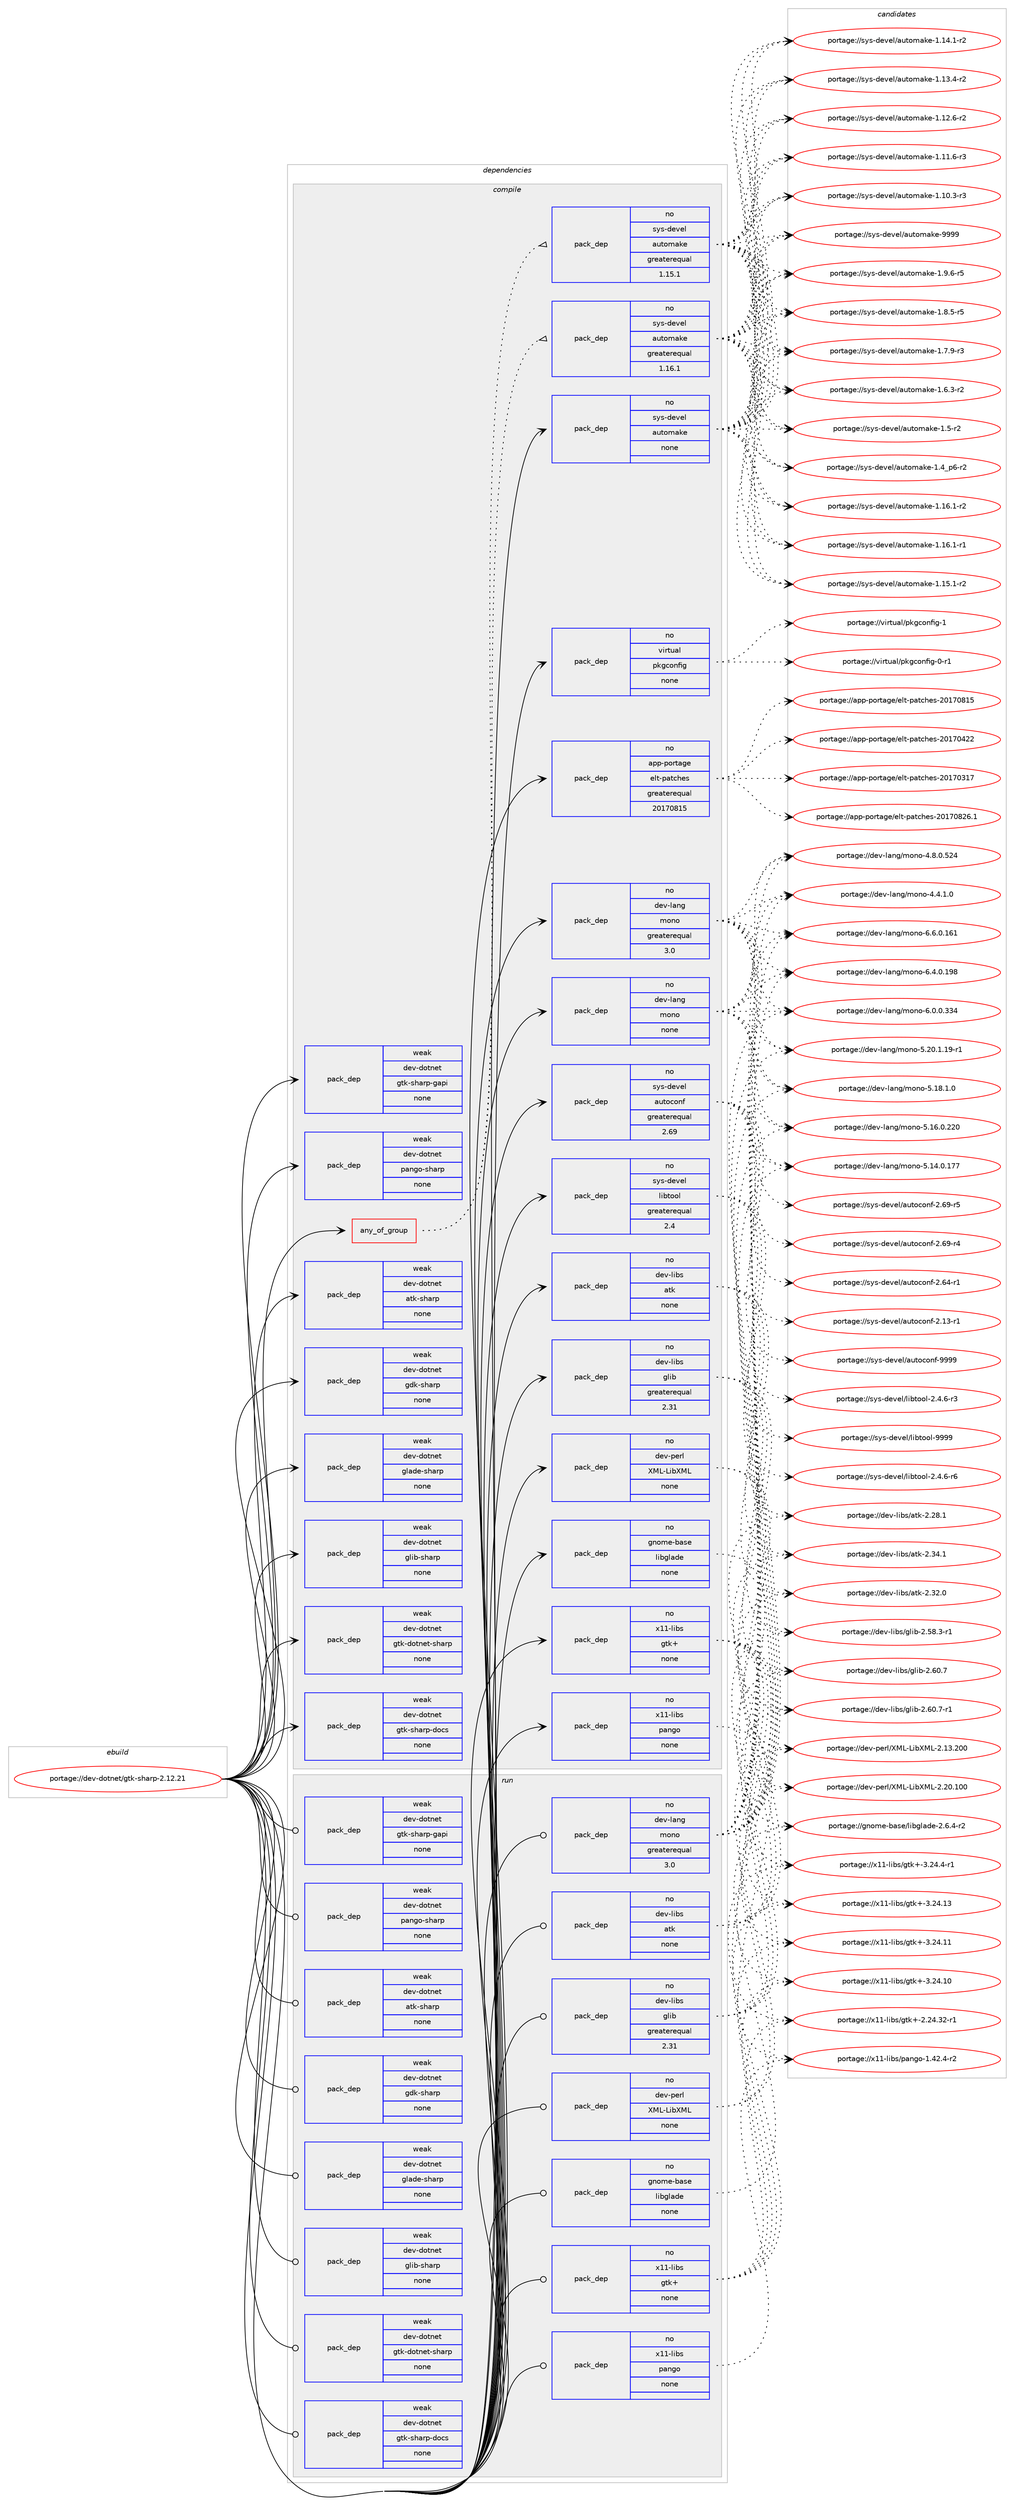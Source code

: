 digraph prolog {

# *************
# Graph options
# *************

newrank=true;
concentrate=true;
compound=true;
graph [rankdir=LR,fontname=Helvetica,fontsize=10,ranksep=1.5];#, ranksep=2.5, nodesep=0.2];
edge  [arrowhead=vee];
node  [fontname=Helvetica,fontsize=10];

# **********
# The ebuild
# **********

subgraph cluster_leftcol {
color=gray;
label=<<i>ebuild</i>>;
id [label="portage://dev-dotnet/gtk-sharp-2.12.21", color=red, width=4, href="../dev-dotnet/gtk-sharp-2.12.21.svg"];
}

# ****************
# The dependencies
# ****************

subgraph cluster_midcol {
color=gray;
label=<<i>dependencies</i>>;
subgraph cluster_compile {
fillcolor="#eeeeee";
style=filled;
label=<<i>compile</i>>;
subgraph any6920 {
dependency576281 [label=<<TABLE BORDER="0" CELLBORDER="1" CELLSPACING="0" CELLPADDING="4"><TR><TD CELLPADDING="10">any_of_group</TD></TR></TABLE>>, shape=none, color=red];subgraph pack433337 {
dependency576282 [label=<<TABLE BORDER="0" CELLBORDER="1" CELLSPACING="0" CELLPADDING="4" WIDTH="220"><TR><TD ROWSPAN="6" CELLPADDING="30">pack_dep</TD></TR><TR><TD WIDTH="110">no</TD></TR><TR><TD>sys-devel</TD></TR><TR><TD>automake</TD></TR><TR><TD>greaterequal</TD></TR><TR><TD>1.16.1</TD></TR></TABLE>>, shape=none, color=blue];
}
dependency576281:e -> dependency576282:w [weight=20,style="dotted",arrowhead="oinv"];
subgraph pack433338 {
dependency576283 [label=<<TABLE BORDER="0" CELLBORDER="1" CELLSPACING="0" CELLPADDING="4" WIDTH="220"><TR><TD ROWSPAN="6" CELLPADDING="30">pack_dep</TD></TR><TR><TD WIDTH="110">no</TD></TR><TR><TD>sys-devel</TD></TR><TR><TD>automake</TD></TR><TR><TD>greaterequal</TD></TR><TR><TD>1.15.1</TD></TR></TABLE>>, shape=none, color=blue];
}
dependency576281:e -> dependency576283:w [weight=20,style="dotted",arrowhead="oinv"];
}
id:e -> dependency576281:w [weight=20,style="solid",arrowhead="vee"];
subgraph pack433339 {
dependency576284 [label=<<TABLE BORDER="0" CELLBORDER="1" CELLSPACING="0" CELLPADDING="4" WIDTH="220"><TR><TD ROWSPAN="6" CELLPADDING="30">pack_dep</TD></TR><TR><TD WIDTH="110">no</TD></TR><TR><TD>app-portage</TD></TR><TR><TD>elt-patches</TD></TR><TR><TD>greaterequal</TD></TR><TR><TD>20170815</TD></TR></TABLE>>, shape=none, color=blue];
}
id:e -> dependency576284:w [weight=20,style="solid",arrowhead="vee"];
subgraph pack433340 {
dependency576285 [label=<<TABLE BORDER="0" CELLBORDER="1" CELLSPACING="0" CELLPADDING="4" WIDTH="220"><TR><TD ROWSPAN="6" CELLPADDING="30">pack_dep</TD></TR><TR><TD WIDTH="110">no</TD></TR><TR><TD>dev-lang</TD></TR><TR><TD>mono</TD></TR><TR><TD>greaterequal</TD></TR><TR><TD>3.0</TD></TR></TABLE>>, shape=none, color=blue];
}
id:e -> dependency576285:w [weight=20,style="solid",arrowhead="vee"];
subgraph pack433341 {
dependency576286 [label=<<TABLE BORDER="0" CELLBORDER="1" CELLSPACING="0" CELLPADDING="4" WIDTH="220"><TR><TD ROWSPAN="6" CELLPADDING="30">pack_dep</TD></TR><TR><TD WIDTH="110">no</TD></TR><TR><TD>dev-lang</TD></TR><TR><TD>mono</TD></TR><TR><TD>none</TD></TR><TR><TD></TD></TR></TABLE>>, shape=none, color=blue];
}
id:e -> dependency576286:w [weight=20,style="solid",arrowhead="vee"];
subgraph pack433342 {
dependency576287 [label=<<TABLE BORDER="0" CELLBORDER="1" CELLSPACING="0" CELLPADDING="4" WIDTH="220"><TR><TD ROWSPAN="6" CELLPADDING="30">pack_dep</TD></TR><TR><TD WIDTH="110">no</TD></TR><TR><TD>dev-libs</TD></TR><TR><TD>atk</TD></TR><TR><TD>none</TD></TR><TR><TD></TD></TR></TABLE>>, shape=none, color=blue];
}
id:e -> dependency576287:w [weight=20,style="solid",arrowhead="vee"];
subgraph pack433343 {
dependency576288 [label=<<TABLE BORDER="0" CELLBORDER="1" CELLSPACING="0" CELLPADDING="4" WIDTH="220"><TR><TD ROWSPAN="6" CELLPADDING="30">pack_dep</TD></TR><TR><TD WIDTH="110">no</TD></TR><TR><TD>dev-libs</TD></TR><TR><TD>glib</TD></TR><TR><TD>greaterequal</TD></TR><TR><TD>2.31</TD></TR></TABLE>>, shape=none, color=blue];
}
id:e -> dependency576288:w [weight=20,style="solid",arrowhead="vee"];
subgraph pack433344 {
dependency576289 [label=<<TABLE BORDER="0" CELLBORDER="1" CELLSPACING="0" CELLPADDING="4" WIDTH="220"><TR><TD ROWSPAN="6" CELLPADDING="30">pack_dep</TD></TR><TR><TD WIDTH="110">no</TD></TR><TR><TD>dev-perl</TD></TR><TR><TD>XML-LibXML</TD></TR><TR><TD>none</TD></TR><TR><TD></TD></TR></TABLE>>, shape=none, color=blue];
}
id:e -> dependency576289:w [weight=20,style="solid",arrowhead="vee"];
subgraph pack433345 {
dependency576290 [label=<<TABLE BORDER="0" CELLBORDER="1" CELLSPACING="0" CELLPADDING="4" WIDTH="220"><TR><TD ROWSPAN="6" CELLPADDING="30">pack_dep</TD></TR><TR><TD WIDTH="110">no</TD></TR><TR><TD>gnome-base</TD></TR><TR><TD>libglade</TD></TR><TR><TD>none</TD></TR><TR><TD></TD></TR></TABLE>>, shape=none, color=blue];
}
id:e -> dependency576290:w [weight=20,style="solid",arrowhead="vee"];
subgraph pack433346 {
dependency576291 [label=<<TABLE BORDER="0" CELLBORDER="1" CELLSPACING="0" CELLPADDING="4" WIDTH="220"><TR><TD ROWSPAN="6" CELLPADDING="30">pack_dep</TD></TR><TR><TD WIDTH="110">no</TD></TR><TR><TD>sys-devel</TD></TR><TR><TD>autoconf</TD></TR><TR><TD>greaterequal</TD></TR><TR><TD>2.69</TD></TR></TABLE>>, shape=none, color=blue];
}
id:e -> dependency576291:w [weight=20,style="solid",arrowhead="vee"];
subgraph pack433347 {
dependency576292 [label=<<TABLE BORDER="0" CELLBORDER="1" CELLSPACING="0" CELLPADDING="4" WIDTH="220"><TR><TD ROWSPAN="6" CELLPADDING="30">pack_dep</TD></TR><TR><TD WIDTH="110">no</TD></TR><TR><TD>sys-devel</TD></TR><TR><TD>automake</TD></TR><TR><TD>none</TD></TR><TR><TD></TD></TR></TABLE>>, shape=none, color=blue];
}
id:e -> dependency576292:w [weight=20,style="solid",arrowhead="vee"];
subgraph pack433348 {
dependency576293 [label=<<TABLE BORDER="0" CELLBORDER="1" CELLSPACING="0" CELLPADDING="4" WIDTH="220"><TR><TD ROWSPAN="6" CELLPADDING="30">pack_dep</TD></TR><TR><TD WIDTH="110">no</TD></TR><TR><TD>sys-devel</TD></TR><TR><TD>libtool</TD></TR><TR><TD>greaterequal</TD></TR><TR><TD>2.4</TD></TR></TABLE>>, shape=none, color=blue];
}
id:e -> dependency576293:w [weight=20,style="solid",arrowhead="vee"];
subgraph pack433349 {
dependency576294 [label=<<TABLE BORDER="0" CELLBORDER="1" CELLSPACING="0" CELLPADDING="4" WIDTH="220"><TR><TD ROWSPAN="6" CELLPADDING="30">pack_dep</TD></TR><TR><TD WIDTH="110">no</TD></TR><TR><TD>virtual</TD></TR><TR><TD>pkgconfig</TD></TR><TR><TD>none</TD></TR><TR><TD></TD></TR></TABLE>>, shape=none, color=blue];
}
id:e -> dependency576294:w [weight=20,style="solid",arrowhead="vee"];
subgraph pack433350 {
dependency576295 [label=<<TABLE BORDER="0" CELLBORDER="1" CELLSPACING="0" CELLPADDING="4" WIDTH="220"><TR><TD ROWSPAN="6" CELLPADDING="30">pack_dep</TD></TR><TR><TD WIDTH="110">no</TD></TR><TR><TD>x11-libs</TD></TR><TR><TD>gtk+</TD></TR><TR><TD>none</TD></TR><TR><TD></TD></TR></TABLE>>, shape=none, color=blue];
}
id:e -> dependency576295:w [weight=20,style="solid",arrowhead="vee"];
subgraph pack433351 {
dependency576296 [label=<<TABLE BORDER="0" CELLBORDER="1" CELLSPACING="0" CELLPADDING="4" WIDTH="220"><TR><TD ROWSPAN="6" CELLPADDING="30">pack_dep</TD></TR><TR><TD WIDTH="110">no</TD></TR><TR><TD>x11-libs</TD></TR><TR><TD>pango</TD></TR><TR><TD>none</TD></TR><TR><TD></TD></TR></TABLE>>, shape=none, color=blue];
}
id:e -> dependency576296:w [weight=20,style="solid",arrowhead="vee"];
subgraph pack433352 {
dependency576297 [label=<<TABLE BORDER="0" CELLBORDER="1" CELLSPACING="0" CELLPADDING="4" WIDTH="220"><TR><TD ROWSPAN="6" CELLPADDING="30">pack_dep</TD></TR><TR><TD WIDTH="110">weak</TD></TR><TR><TD>dev-dotnet</TD></TR><TR><TD>atk-sharp</TD></TR><TR><TD>none</TD></TR><TR><TD></TD></TR></TABLE>>, shape=none, color=blue];
}
id:e -> dependency576297:w [weight=20,style="solid",arrowhead="vee"];
subgraph pack433353 {
dependency576298 [label=<<TABLE BORDER="0" CELLBORDER="1" CELLSPACING="0" CELLPADDING="4" WIDTH="220"><TR><TD ROWSPAN="6" CELLPADDING="30">pack_dep</TD></TR><TR><TD WIDTH="110">weak</TD></TR><TR><TD>dev-dotnet</TD></TR><TR><TD>gdk-sharp</TD></TR><TR><TD>none</TD></TR><TR><TD></TD></TR></TABLE>>, shape=none, color=blue];
}
id:e -> dependency576298:w [weight=20,style="solid",arrowhead="vee"];
subgraph pack433354 {
dependency576299 [label=<<TABLE BORDER="0" CELLBORDER="1" CELLSPACING="0" CELLPADDING="4" WIDTH="220"><TR><TD ROWSPAN="6" CELLPADDING="30">pack_dep</TD></TR><TR><TD WIDTH="110">weak</TD></TR><TR><TD>dev-dotnet</TD></TR><TR><TD>glade-sharp</TD></TR><TR><TD>none</TD></TR><TR><TD></TD></TR></TABLE>>, shape=none, color=blue];
}
id:e -> dependency576299:w [weight=20,style="solid",arrowhead="vee"];
subgraph pack433355 {
dependency576300 [label=<<TABLE BORDER="0" CELLBORDER="1" CELLSPACING="0" CELLPADDING="4" WIDTH="220"><TR><TD ROWSPAN="6" CELLPADDING="30">pack_dep</TD></TR><TR><TD WIDTH="110">weak</TD></TR><TR><TD>dev-dotnet</TD></TR><TR><TD>glib-sharp</TD></TR><TR><TD>none</TD></TR><TR><TD></TD></TR></TABLE>>, shape=none, color=blue];
}
id:e -> dependency576300:w [weight=20,style="solid",arrowhead="vee"];
subgraph pack433356 {
dependency576301 [label=<<TABLE BORDER="0" CELLBORDER="1" CELLSPACING="0" CELLPADDING="4" WIDTH="220"><TR><TD ROWSPAN="6" CELLPADDING="30">pack_dep</TD></TR><TR><TD WIDTH="110">weak</TD></TR><TR><TD>dev-dotnet</TD></TR><TR><TD>gtk-dotnet-sharp</TD></TR><TR><TD>none</TD></TR><TR><TD></TD></TR></TABLE>>, shape=none, color=blue];
}
id:e -> dependency576301:w [weight=20,style="solid",arrowhead="vee"];
subgraph pack433357 {
dependency576302 [label=<<TABLE BORDER="0" CELLBORDER="1" CELLSPACING="0" CELLPADDING="4" WIDTH="220"><TR><TD ROWSPAN="6" CELLPADDING="30">pack_dep</TD></TR><TR><TD WIDTH="110">weak</TD></TR><TR><TD>dev-dotnet</TD></TR><TR><TD>gtk-sharp-docs</TD></TR><TR><TD>none</TD></TR><TR><TD></TD></TR></TABLE>>, shape=none, color=blue];
}
id:e -> dependency576302:w [weight=20,style="solid",arrowhead="vee"];
subgraph pack433358 {
dependency576303 [label=<<TABLE BORDER="0" CELLBORDER="1" CELLSPACING="0" CELLPADDING="4" WIDTH="220"><TR><TD ROWSPAN="6" CELLPADDING="30">pack_dep</TD></TR><TR><TD WIDTH="110">weak</TD></TR><TR><TD>dev-dotnet</TD></TR><TR><TD>gtk-sharp-gapi</TD></TR><TR><TD>none</TD></TR><TR><TD></TD></TR></TABLE>>, shape=none, color=blue];
}
id:e -> dependency576303:w [weight=20,style="solid",arrowhead="vee"];
subgraph pack433359 {
dependency576304 [label=<<TABLE BORDER="0" CELLBORDER="1" CELLSPACING="0" CELLPADDING="4" WIDTH="220"><TR><TD ROWSPAN="6" CELLPADDING="30">pack_dep</TD></TR><TR><TD WIDTH="110">weak</TD></TR><TR><TD>dev-dotnet</TD></TR><TR><TD>pango-sharp</TD></TR><TR><TD>none</TD></TR><TR><TD></TD></TR></TABLE>>, shape=none, color=blue];
}
id:e -> dependency576304:w [weight=20,style="solid",arrowhead="vee"];
}
subgraph cluster_compileandrun {
fillcolor="#eeeeee";
style=filled;
label=<<i>compile and run</i>>;
}
subgraph cluster_run {
fillcolor="#eeeeee";
style=filled;
label=<<i>run</i>>;
subgraph pack433360 {
dependency576305 [label=<<TABLE BORDER="0" CELLBORDER="1" CELLSPACING="0" CELLPADDING="4" WIDTH="220"><TR><TD ROWSPAN="6" CELLPADDING="30">pack_dep</TD></TR><TR><TD WIDTH="110">no</TD></TR><TR><TD>dev-lang</TD></TR><TR><TD>mono</TD></TR><TR><TD>greaterequal</TD></TR><TR><TD>3.0</TD></TR></TABLE>>, shape=none, color=blue];
}
id:e -> dependency576305:w [weight=20,style="solid",arrowhead="odot"];
subgraph pack433361 {
dependency576306 [label=<<TABLE BORDER="0" CELLBORDER="1" CELLSPACING="0" CELLPADDING="4" WIDTH="220"><TR><TD ROWSPAN="6" CELLPADDING="30">pack_dep</TD></TR><TR><TD WIDTH="110">no</TD></TR><TR><TD>dev-libs</TD></TR><TR><TD>atk</TD></TR><TR><TD>none</TD></TR><TR><TD></TD></TR></TABLE>>, shape=none, color=blue];
}
id:e -> dependency576306:w [weight=20,style="solid",arrowhead="odot"];
subgraph pack433362 {
dependency576307 [label=<<TABLE BORDER="0" CELLBORDER="1" CELLSPACING="0" CELLPADDING="4" WIDTH="220"><TR><TD ROWSPAN="6" CELLPADDING="30">pack_dep</TD></TR><TR><TD WIDTH="110">no</TD></TR><TR><TD>dev-libs</TD></TR><TR><TD>glib</TD></TR><TR><TD>greaterequal</TD></TR><TR><TD>2.31</TD></TR></TABLE>>, shape=none, color=blue];
}
id:e -> dependency576307:w [weight=20,style="solid",arrowhead="odot"];
subgraph pack433363 {
dependency576308 [label=<<TABLE BORDER="0" CELLBORDER="1" CELLSPACING="0" CELLPADDING="4" WIDTH="220"><TR><TD ROWSPAN="6" CELLPADDING="30">pack_dep</TD></TR><TR><TD WIDTH="110">no</TD></TR><TR><TD>dev-perl</TD></TR><TR><TD>XML-LibXML</TD></TR><TR><TD>none</TD></TR><TR><TD></TD></TR></TABLE>>, shape=none, color=blue];
}
id:e -> dependency576308:w [weight=20,style="solid",arrowhead="odot"];
subgraph pack433364 {
dependency576309 [label=<<TABLE BORDER="0" CELLBORDER="1" CELLSPACING="0" CELLPADDING="4" WIDTH="220"><TR><TD ROWSPAN="6" CELLPADDING="30">pack_dep</TD></TR><TR><TD WIDTH="110">no</TD></TR><TR><TD>gnome-base</TD></TR><TR><TD>libglade</TD></TR><TR><TD>none</TD></TR><TR><TD></TD></TR></TABLE>>, shape=none, color=blue];
}
id:e -> dependency576309:w [weight=20,style="solid",arrowhead="odot"];
subgraph pack433365 {
dependency576310 [label=<<TABLE BORDER="0" CELLBORDER="1" CELLSPACING="0" CELLPADDING="4" WIDTH="220"><TR><TD ROWSPAN="6" CELLPADDING="30">pack_dep</TD></TR><TR><TD WIDTH="110">no</TD></TR><TR><TD>x11-libs</TD></TR><TR><TD>gtk+</TD></TR><TR><TD>none</TD></TR><TR><TD></TD></TR></TABLE>>, shape=none, color=blue];
}
id:e -> dependency576310:w [weight=20,style="solid",arrowhead="odot"];
subgraph pack433366 {
dependency576311 [label=<<TABLE BORDER="0" CELLBORDER="1" CELLSPACING="0" CELLPADDING="4" WIDTH="220"><TR><TD ROWSPAN="6" CELLPADDING="30">pack_dep</TD></TR><TR><TD WIDTH="110">no</TD></TR><TR><TD>x11-libs</TD></TR><TR><TD>pango</TD></TR><TR><TD>none</TD></TR><TR><TD></TD></TR></TABLE>>, shape=none, color=blue];
}
id:e -> dependency576311:w [weight=20,style="solid",arrowhead="odot"];
subgraph pack433367 {
dependency576312 [label=<<TABLE BORDER="0" CELLBORDER="1" CELLSPACING="0" CELLPADDING="4" WIDTH="220"><TR><TD ROWSPAN="6" CELLPADDING="30">pack_dep</TD></TR><TR><TD WIDTH="110">weak</TD></TR><TR><TD>dev-dotnet</TD></TR><TR><TD>atk-sharp</TD></TR><TR><TD>none</TD></TR><TR><TD></TD></TR></TABLE>>, shape=none, color=blue];
}
id:e -> dependency576312:w [weight=20,style="solid",arrowhead="odot"];
subgraph pack433368 {
dependency576313 [label=<<TABLE BORDER="0" CELLBORDER="1" CELLSPACING="0" CELLPADDING="4" WIDTH="220"><TR><TD ROWSPAN="6" CELLPADDING="30">pack_dep</TD></TR><TR><TD WIDTH="110">weak</TD></TR><TR><TD>dev-dotnet</TD></TR><TR><TD>gdk-sharp</TD></TR><TR><TD>none</TD></TR><TR><TD></TD></TR></TABLE>>, shape=none, color=blue];
}
id:e -> dependency576313:w [weight=20,style="solid",arrowhead="odot"];
subgraph pack433369 {
dependency576314 [label=<<TABLE BORDER="0" CELLBORDER="1" CELLSPACING="0" CELLPADDING="4" WIDTH="220"><TR><TD ROWSPAN="6" CELLPADDING="30">pack_dep</TD></TR><TR><TD WIDTH="110">weak</TD></TR><TR><TD>dev-dotnet</TD></TR><TR><TD>glade-sharp</TD></TR><TR><TD>none</TD></TR><TR><TD></TD></TR></TABLE>>, shape=none, color=blue];
}
id:e -> dependency576314:w [weight=20,style="solid",arrowhead="odot"];
subgraph pack433370 {
dependency576315 [label=<<TABLE BORDER="0" CELLBORDER="1" CELLSPACING="0" CELLPADDING="4" WIDTH="220"><TR><TD ROWSPAN="6" CELLPADDING="30">pack_dep</TD></TR><TR><TD WIDTH="110">weak</TD></TR><TR><TD>dev-dotnet</TD></TR><TR><TD>glib-sharp</TD></TR><TR><TD>none</TD></TR><TR><TD></TD></TR></TABLE>>, shape=none, color=blue];
}
id:e -> dependency576315:w [weight=20,style="solid",arrowhead="odot"];
subgraph pack433371 {
dependency576316 [label=<<TABLE BORDER="0" CELLBORDER="1" CELLSPACING="0" CELLPADDING="4" WIDTH="220"><TR><TD ROWSPAN="6" CELLPADDING="30">pack_dep</TD></TR><TR><TD WIDTH="110">weak</TD></TR><TR><TD>dev-dotnet</TD></TR><TR><TD>gtk-dotnet-sharp</TD></TR><TR><TD>none</TD></TR><TR><TD></TD></TR></TABLE>>, shape=none, color=blue];
}
id:e -> dependency576316:w [weight=20,style="solid",arrowhead="odot"];
subgraph pack433372 {
dependency576317 [label=<<TABLE BORDER="0" CELLBORDER="1" CELLSPACING="0" CELLPADDING="4" WIDTH="220"><TR><TD ROWSPAN="6" CELLPADDING="30">pack_dep</TD></TR><TR><TD WIDTH="110">weak</TD></TR><TR><TD>dev-dotnet</TD></TR><TR><TD>gtk-sharp-docs</TD></TR><TR><TD>none</TD></TR><TR><TD></TD></TR></TABLE>>, shape=none, color=blue];
}
id:e -> dependency576317:w [weight=20,style="solid",arrowhead="odot"];
subgraph pack433373 {
dependency576318 [label=<<TABLE BORDER="0" CELLBORDER="1" CELLSPACING="0" CELLPADDING="4" WIDTH="220"><TR><TD ROWSPAN="6" CELLPADDING="30">pack_dep</TD></TR><TR><TD WIDTH="110">weak</TD></TR><TR><TD>dev-dotnet</TD></TR><TR><TD>gtk-sharp-gapi</TD></TR><TR><TD>none</TD></TR><TR><TD></TD></TR></TABLE>>, shape=none, color=blue];
}
id:e -> dependency576318:w [weight=20,style="solid",arrowhead="odot"];
subgraph pack433374 {
dependency576319 [label=<<TABLE BORDER="0" CELLBORDER="1" CELLSPACING="0" CELLPADDING="4" WIDTH="220"><TR><TD ROWSPAN="6" CELLPADDING="30">pack_dep</TD></TR><TR><TD WIDTH="110">weak</TD></TR><TR><TD>dev-dotnet</TD></TR><TR><TD>pango-sharp</TD></TR><TR><TD>none</TD></TR><TR><TD></TD></TR></TABLE>>, shape=none, color=blue];
}
id:e -> dependency576319:w [weight=20,style="solid",arrowhead="odot"];
}
}

# **************
# The candidates
# **************

subgraph cluster_choices {
rank=same;
color=gray;
label=<<i>candidates</i>>;

subgraph choice433337 {
color=black;
nodesep=1;
choice115121115451001011181011084797117116111109971071014557575757 [label="portage://sys-devel/automake-9999", color=red, width=4,href="../sys-devel/automake-9999.svg"];
choice115121115451001011181011084797117116111109971071014549465746544511453 [label="portage://sys-devel/automake-1.9.6-r5", color=red, width=4,href="../sys-devel/automake-1.9.6-r5.svg"];
choice115121115451001011181011084797117116111109971071014549465646534511453 [label="portage://sys-devel/automake-1.8.5-r5", color=red, width=4,href="../sys-devel/automake-1.8.5-r5.svg"];
choice115121115451001011181011084797117116111109971071014549465546574511451 [label="portage://sys-devel/automake-1.7.9-r3", color=red, width=4,href="../sys-devel/automake-1.7.9-r3.svg"];
choice115121115451001011181011084797117116111109971071014549465446514511450 [label="portage://sys-devel/automake-1.6.3-r2", color=red, width=4,href="../sys-devel/automake-1.6.3-r2.svg"];
choice11512111545100101118101108479711711611110997107101454946534511450 [label="portage://sys-devel/automake-1.5-r2", color=red, width=4,href="../sys-devel/automake-1.5-r2.svg"];
choice115121115451001011181011084797117116111109971071014549465295112544511450 [label="portage://sys-devel/automake-1.4_p6-r2", color=red, width=4,href="../sys-devel/automake-1.4_p6-r2.svg"];
choice11512111545100101118101108479711711611110997107101454946495446494511450 [label="portage://sys-devel/automake-1.16.1-r2", color=red, width=4,href="../sys-devel/automake-1.16.1-r2.svg"];
choice11512111545100101118101108479711711611110997107101454946495446494511449 [label="portage://sys-devel/automake-1.16.1-r1", color=red, width=4,href="../sys-devel/automake-1.16.1-r1.svg"];
choice11512111545100101118101108479711711611110997107101454946495346494511450 [label="portage://sys-devel/automake-1.15.1-r2", color=red, width=4,href="../sys-devel/automake-1.15.1-r2.svg"];
choice11512111545100101118101108479711711611110997107101454946495246494511450 [label="portage://sys-devel/automake-1.14.1-r2", color=red, width=4,href="../sys-devel/automake-1.14.1-r2.svg"];
choice11512111545100101118101108479711711611110997107101454946495146524511450 [label="portage://sys-devel/automake-1.13.4-r2", color=red, width=4,href="../sys-devel/automake-1.13.4-r2.svg"];
choice11512111545100101118101108479711711611110997107101454946495046544511450 [label="portage://sys-devel/automake-1.12.6-r2", color=red, width=4,href="../sys-devel/automake-1.12.6-r2.svg"];
choice11512111545100101118101108479711711611110997107101454946494946544511451 [label="portage://sys-devel/automake-1.11.6-r3", color=red, width=4,href="../sys-devel/automake-1.11.6-r3.svg"];
choice11512111545100101118101108479711711611110997107101454946494846514511451 [label="portage://sys-devel/automake-1.10.3-r3", color=red, width=4,href="../sys-devel/automake-1.10.3-r3.svg"];
dependency576282:e -> choice115121115451001011181011084797117116111109971071014557575757:w [style=dotted,weight="100"];
dependency576282:e -> choice115121115451001011181011084797117116111109971071014549465746544511453:w [style=dotted,weight="100"];
dependency576282:e -> choice115121115451001011181011084797117116111109971071014549465646534511453:w [style=dotted,weight="100"];
dependency576282:e -> choice115121115451001011181011084797117116111109971071014549465546574511451:w [style=dotted,weight="100"];
dependency576282:e -> choice115121115451001011181011084797117116111109971071014549465446514511450:w [style=dotted,weight="100"];
dependency576282:e -> choice11512111545100101118101108479711711611110997107101454946534511450:w [style=dotted,weight="100"];
dependency576282:e -> choice115121115451001011181011084797117116111109971071014549465295112544511450:w [style=dotted,weight="100"];
dependency576282:e -> choice11512111545100101118101108479711711611110997107101454946495446494511450:w [style=dotted,weight="100"];
dependency576282:e -> choice11512111545100101118101108479711711611110997107101454946495446494511449:w [style=dotted,weight="100"];
dependency576282:e -> choice11512111545100101118101108479711711611110997107101454946495346494511450:w [style=dotted,weight="100"];
dependency576282:e -> choice11512111545100101118101108479711711611110997107101454946495246494511450:w [style=dotted,weight="100"];
dependency576282:e -> choice11512111545100101118101108479711711611110997107101454946495146524511450:w [style=dotted,weight="100"];
dependency576282:e -> choice11512111545100101118101108479711711611110997107101454946495046544511450:w [style=dotted,weight="100"];
dependency576282:e -> choice11512111545100101118101108479711711611110997107101454946494946544511451:w [style=dotted,weight="100"];
dependency576282:e -> choice11512111545100101118101108479711711611110997107101454946494846514511451:w [style=dotted,weight="100"];
}
subgraph choice433338 {
color=black;
nodesep=1;
choice115121115451001011181011084797117116111109971071014557575757 [label="portage://sys-devel/automake-9999", color=red, width=4,href="../sys-devel/automake-9999.svg"];
choice115121115451001011181011084797117116111109971071014549465746544511453 [label="portage://sys-devel/automake-1.9.6-r5", color=red, width=4,href="../sys-devel/automake-1.9.6-r5.svg"];
choice115121115451001011181011084797117116111109971071014549465646534511453 [label="portage://sys-devel/automake-1.8.5-r5", color=red, width=4,href="../sys-devel/automake-1.8.5-r5.svg"];
choice115121115451001011181011084797117116111109971071014549465546574511451 [label="portage://sys-devel/automake-1.7.9-r3", color=red, width=4,href="../sys-devel/automake-1.7.9-r3.svg"];
choice115121115451001011181011084797117116111109971071014549465446514511450 [label="portage://sys-devel/automake-1.6.3-r2", color=red, width=4,href="../sys-devel/automake-1.6.3-r2.svg"];
choice11512111545100101118101108479711711611110997107101454946534511450 [label="portage://sys-devel/automake-1.5-r2", color=red, width=4,href="../sys-devel/automake-1.5-r2.svg"];
choice115121115451001011181011084797117116111109971071014549465295112544511450 [label="portage://sys-devel/automake-1.4_p6-r2", color=red, width=4,href="../sys-devel/automake-1.4_p6-r2.svg"];
choice11512111545100101118101108479711711611110997107101454946495446494511450 [label="portage://sys-devel/automake-1.16.1-r2", color=red, width=4,href="../sys-devel/automake-1.16.1-r2.svg"];
choice11512111545100101118101108479711711611110997107101454946495446494511449 [label="portage://sys-devel/automake-1.16.1-r1", color=red, width=4,href="../sys-devel/automake-1.16.1-r1.svg"];
choice11512111545100101118101108479711711611110997107101454946495346494511450 [label="portage://sys-devel/automake-1.15.1-r2", color=red, width=4,href="../sys-devel/automake-1.15.1-r2.svg"];
choice11512111545100101118101108479711711611110997107101454946495246494511450 [label="portage://sys-devel/automake-1.14.1-r2", color=red, width=4,href="../sys-devel/automake-1.14.1-r2.svg"];
choice11512111545100101118101108479711711611110997107101454946495146524511450 [label="portage://sys-devel/automake-1.13.4-r2", color=red, width=4,href="../sys-devel/automake-1.13.4-r2.svg"];
choice11512111545100101118101108479711711611110997107101454946495046544511450 [label="portage://sys-devel/automake-1.12.6-r2", color=red, width=4,href="../sys-devel/automake-1.12.6-r2.svg"];
choice11512111545100101118101108479711711611110997107101454946494946544511451 [label="portage://sys-devel/automake-1.11.6-r3", color=red, width=4,href="../sys-devel/automake-1.11.6-r3.svg"];
choice11512111545100101118101108479711711611110997107101454946494846514511451 [label="portage://sys-devel/automake-1.10.3-r3", color=red, width=4,href="../sys-devel/automake-1.10.3-r3.svg"];
dependency576283:e -> choice115121115451001011181011084797117116111109971071014557575757:w [style=dotted,weight="100"];
dependency576283:e -> choice115121115451001011181011084797117116111109971071014549465746544511453:w [style=dotted,weight="100"];
dependency576283:e -> choice115121115451001011181011084797117116111109971071014549465646534511453:w [style=dotted,weight="100"];
dependency576283:e -> choice115121115451001011181011084797117116111109971071014549465546574511451:w [style=dotted,weight="100"];
dependency576283:e -> choice115121115451001011181011084797117116111109971071014549465446514511450:w [style=dotted,weight="100"];
dependency576283:e -> choice11512111545100101118101108479711711611110997107101454946534511450:w [style=dotted,weight="100"];
dependency576283:e -> choice115121115451001011181011084797117116111109971071014549465295112544511450:w [style=dotted,weight="100"];
dependency576283:e -> choice11512111545100101118101108479711711611110997107101454946495446494511450:w [style=dotted,weight="100"];
dependency576283:e -> choice11512111545100101118101108479711711611110997107101454946495446494511449:w [style=dotted,weight="100"];
dependency576283:e -> choice11512111545100101118101108479711711611110997107101454946495346494511450:w [style=dotted,weight="100"];
dependency576283:e -> choice11512111545100101118101108479711711611110997107101454946495246494511450:w [style=dotted,weight="100"];
dependency576283:e -> choice11512111545100101118101108479711711611110997107101454946495146524511450:w [style=dotted,weight="100"];
dependency576283:e -> choice11512111545100101118101108479711711611110997107101454946495046544511450:w [style=dotted,weight="100"];
dependency576283:e -> choice11512111545100101118101108479711711611110997107101454946494946544511451:w [style=dotted,weight="100"];
dependency576283:e -> choice11512111545100101118101108479711711611110997107101454946494846514511451:w [style=dotted,weight="100"];
}
subgraph choice433339 {
color=black;
nodesep=1;
choice971121124511211111411697103101471011081164511297116991041011154550484955485650544649 [label="portage://app-portage/elt-patches-20170826.1", color=red, width=4,href="../app-portage/elt-patches-20170826.1.svg"];
choice97112112451121111141169710310147101108116451129711699104101115455048495548564953 [label="portage://app-portage/elt-patches-20170815", color=red, width=4,href="../app-portage/elt-patches-20170815.svg"];
choice97112112451121111141169710310147101108116451129711699104101115455048495548525050 [label="portage://app-portage/elt-patches-20170422", color=red, width=4,href="../app-portage/elt-patches-20170422.svg"];
choice97112112451121111141169710310147101108116451129711699104101115455048495548514955 [label="portage://app-portage/elt-patches-20170317", color=red, width=4,href="../app-portage/elt-patches-20170317.svg"];
dependency576284:e -> choice971121124511211111411697103101471011081164511297116991041011154550484955485650544649:w [style=dotted,weight="100"];
dependency576284:e -> choice97112112451121111141169710310147101108116451129711699104101115455048495548564953:w [style=dotted,weight="100"];
dependency576284:e -> choice97112112451121111141169710310147101108116451129711699104101115455048495548525050:w [style=dotted,weight="100"];
dependency576284:e -> choice97112112451121111141169710310147101108116451129711699104101115455048495548514955:w [style=dotted,weight="100"];
}
subgraph choice433340 {
color=black;
nodesep=1;
choice10010111845108971101034710911111011145544654464846495449 [label="portage://dev-lang/mono-6.6.0.161", color=red, width=4,href="../dev-lang/mono-6.6.0.161.svg"];
choice10010111845108971101034710911111011145544652464846495756 [label="portage://dev-lang/mono-6.4.0.198", color=red, width=4,href="../dev-lang/mono-6.4.0.198.svg"];
choice10010111845108971101034710911111011145544648464846515152 [label="portage://dev-lang/mono-6.0.0.334", color=red, width=4,href="../dev-lang/mono-6.0.0.334.svg"];
choice100101118451089711010347109111110111455346504846494649574511449 [label="portage://dev-lang/mono-5.20.1.19-r1", color=red, width=4,href="../dev-lang/mono-5.20.1.19-r1.svg"];
choice100101118451089711010347109111110111455346495646494648 [label="portage://dev-lang/mono-5.18.1.0", color=red, width=4,href="../dev-lang/mono-5.18.1.0.svg"];
choice1001011184510897110103471091111101114553464954464846505048 [label="portage://dev-lang/mono-5.16.0.220", color=red, width=4,href="../dev-lang/mono-5.16.0.220.svg"];
choice1001011184510897110103471091111101114553464952464846495555 [label="portage://dev-lang/mono-5.14.0.177", color=red, width=4,href="../dev-lang/mono-5.14.0.177.svg"];
choice10010111845108971101034710911111011145524656464846535052 [label="portage://dev-lang/mono-4.8.0.524", color=red, width=4,href="../dev-lang/mono-4.8.0.524.svg"];
choice1001011184510897110103471091111101114552465246494648 [label="portage://dev-lang/mono-4.4.1.0", color=red, width=4,href="../dev-lang/mono-4.4.1.0.svg"];
dependency576285:e -> choice10010111845108971101034710911111011145544654464846495449:w [style=dotted,weight="100"];
dependency576285:e -> choice10010111845108971101034710911111011145544652464846495756:w [style=dotted,weight="100"];
dependency576285:e -> choice10010111845108971101034710911111011145544648464846515152:w [style=dotted,weight="100"];
dependency576285:e -> choice100101118451089711010347109111110111455346504846494649574511449:w [style=dotted,weight="100"];
dependency576285:e -> choice100101118451089711010347109111110111455346495646494648:w [style=dotted,weight="100"];
dependency576285:e -> choice1001011184510897110103471091111101114553464954464846505048:w [style=dotted,weight="100"];
dependency576285:e -> choice1001011184510897110103471091111101114553464952464846495555:w [style=dotted,weight="100"];
dependency576285:e -> choice10010111845108971101034710911111011145524656464846535052:w [style=dotted,weight="100"];
dependency576285:e -> choice1001011184510897110103471091111101114552465246494648:w [style=dotted,weight="100"];
}
subgraph choice433341 {
color=black;
nodesep=1;
choice10010111845108971101034710911111011145544654464846495449 [label="portage://dev-lang/mono-6.6.0.161", color=red, width=4,href="../dev-lang/mono-6.6.0.161.svg"];
choice10010111845108971101034710911111011145544652464846495756 [label="portage://dev-lang/mono-6.4.0.198", color=red, width=4,href="../dev-lang/mono-6.4.0.198.svg"];
choice10010111845108971101034710911111011145544648464846515152 [label="portage://dev-lang/mono-6.0.0.334", color=red, width=4,href="../dev-lang/mono-6.0.0.334.svg"];
choice100101118451089711010347109111110111455346504846494649574511449 [label="portage://dev-lang/mono-5.20.1.19-r1", color=red, width=4,href="../dev-lang/mono-5.20.1.19-r1.svg"];
choice100101118451089711010347109111110111455346495646494648 [label="portage://dev-lang/mono-5.18.1.0", color=red, width=4,href="../dev-lang/mono-5.18.1.0.svg"];
choice1001011184510897110103471091111101114553464954464846505048 [label="portage://dev-lang/mono-5.16.0.220", color=red, width=4,href="../dev-lang/mono-5.16.0.220.svg"];
choice1001011184510897110103471091111101114553464952464846495555 [label="portage://dev-lang/mono-5.14.0.177", color=red, width=4,href="../dev-lang/mono-5.14.0.177.svg"];
choice10010111845108971101034710911111011145524656464846535052 [label="portage://dev-lang/mono-4.8.0.524", color=red, width=4,href="../dev-lang/mono-4.8.0.524.svg"];
choice1001011184510897110103471091111101114552465246494648 [label="portage://dev-lang/mono-4.4.1.0", color=red, width=4,href="../dev-lang/mono-4.4.1.0.svg"];
dependency576286:e -> choice10010111845108971101034710911111011145544654464846495449:w [style=dotted,weight="100"];
dependency576286:e -> choice10010111845108971101034710911111011145544652464846495756:w [style=dotted,weight="100"];
dependency576286:e -> choice10010111845108971101034710911111011145544648464846515152:w [style=dotted,weight="100"];
dependency576286:e -> choice100101118451089711010347109111110111455346504846494649574511449:w [style=dotted,weight="100"];
dependency576286:e -> choice100101118451089711010347109111110111455346495646494648:w [style=dotted,weight="100"];
dependency576286:e -> choice1001011184510897110103471091111101114553464954464846505048:w [style=dotted,weight="100"];
dependency576286:e -> choice1001011184510897110103471091111101114553464952464846495555:w [style=dotted,weight="100"];
dependency576286:e -> choice10010111845108971101034710911111011145524656464846535052:w [style=dotted,weight="100"];
dependency576286:e -> choice1001011184510897110103471091111101114552465246494648:w [style=dotted,weight="100"];
}
subgraph choice433342 {
color=black;
nodesep=1;
choice1001011184510810598115479711610745504651524649 [label="portage://dev-libs/atk-2.34.1", color=red, width=4,href="../dev-libs/atk-2.34.1.svg"];
choice1001011184510810598115479711610745504651504648 [label="portage://dev-libs/atk-2.32.0", color=red, width=4,href="../dev-libs/atk-2.32.0.svg"];
choice1001011184510810598115479711610745504650564649 [label="portage://dev-libs/atk-2.28.1", color=red, width=4,href="../dev-libs/atk-2.28.1.svg"];
dependency576287:e -> choice1001011184510810598115479711610745504651524649:w [style=dotted,weight="100"];
dependency576287:e -> choice1001011184510810598115479711610745504651504648:w [style=dotted,weight="100"];
dependency576287:e -> choice1001011184510810598115479711610745504650564649:w [style=dotted,weight="100"];
}
subgraph choice433343 {
color=black;
nodesep=1;
choice10010111845108105981154710310810598455046544846554511449 [label="portage://dev-libs/glib-2.60.7-r1", color=red, width=4,href="../dev-libs/glib-2.60.7-r1.svg"];
choice1001011184510810598115471031081059845504654484655 [label="portage://dev-libs/glib-2.60.7", color=red, width=4,href="../dev-libs/glib-2.60.7.svg"];
choice10010111845108105981154710310810598455046535646514511449 [label="portage://dev-libs/glib-2.58.3-r1", color=red, width=4,href="../dev-libs/glib-2.58.3-r1.svg"];
dependency576288:e -> choice10010111845108105981154710310810598455046544846554511449:w [style=dotted,weight="100"];
dependency576288:e -> choice1001011184510810598115471031081059845504654484655:w [style=dotted,weight="100"];
dependency576288:e -> choice10010111845108105981154710310810598455046535646514511449:w [style=dotted,weight="100"];
}
subgraph choice433344 {
color=black;
nodesep=1;
choice1001011184511210111410847887776457610598887776455046504846494848 [label="portage://dev-perl/XML-LibXML-2.20.100", color=red, width=4,href="../dev-perl/XML-LibXML-2.20.100.svg"];
choice1001011184511210111410847887776457610598887776455046495146504848 [label="portage://dev-perl/XML-LibXML-2.13.200", color=red, width=4,href="../dev-perl/XML-LibXML-2.13.200.svg"];
dependency576289:e -> choice1001011184511210111410847887776457610598887776455046504846494848:w [style=dotted,weight="100"];
dependency576289:e -> choice1001011184511210111410847887776457610598887776455046495146504848:w [style=dotted,weight="100"];
}
subgraph choice433345 {
color=black;
nodesep=1;
choice1031101111091014598971151014710810598103108971001014550465446524511450 [label="portage://gnome-base/libglade-2.6.4-r2", color=red, width=4,href="../gnome-base/libglade-2.6.4-r2.svg"];
dependency576290:e -> choice1031101111091014598971151014710810598103108971001014550465446524511450:w [style=dotted,weight="100"];
}
subgraph choice433346 {
color=black;
nodesep=1;
choice115121115451001011181011084797117116111991111101024557575757 [label="portage://sys-devel/autoconf-9999", color=red, width=4,href="../sys-devel/autoconf-9999.svg"];
choice1151211154510010111810110847971171161119911111010245504654574511453 [label="portage://sys-devel/autoconf-2.69-r5", color=red, width=4,href="../sys-devel/autoconf-2.69-r5.svg"];
choice1151211154510010111810110847971171161119911111010245504654574511452 [label="portage://sys-devel/autoconf-2.69-r4", color=red, width=4,href="../sys-devel/autoconf-2.69-r4.svg"];
choice1151211154510010111810110847971171161119911111010245504654524511449 [label="portage://sys-devel/autoconf-2.64-r1", color=red, width=4,href="../sys-devel/autoconf-2.64-r1.svg"];
choice1151211154510010111810110847971171161119911111010245504649514511449 [label="portage://sys-devel/autoconf-2.13-r1", color=red, width=4,href="../sys-devel/autoconf-2.13-r1.svg"];
dependency576291:e -> choice115121115451001011181011084797117116111991111101024557575757:w [style=dotted,weight="100"];
dependency576291:e -> choice1151211154510010111810110847971171161119911111010245504654574511453:w [style=dotted,weight="100"];
dependency576291:e -> choice1151211154510010111810110847971171161119911111010245504654574511452:w [style=dotted,weight="100"];
dependency576291:e -> choice1151211154510010111810110847971171161119911111010245504654524511449:w [style=dotted,weight="100"];
dependency576291:e -> choice1151211154510010111810110847971171161119911111010245504649514511449:w [style=dotted,weight="100"];
}
subgraph choice433347 {
color=black;
nodesep=1;
choice115121115451001011181011084797117116111109971071014557575757 [label="portage://sys-devel/automake-9999", color=red, width=4,href="../sys-devel/automake-9999.svg"];
choice115121115451001011181011084797117116111109971071014549465746544511453 [label="portage://sys-devel/automake-1.9.6-r5", color=red, width=4,href="../sys-devel/automake-1.9.6-r5.svg"];
choice115121115451001011181011084797117116111109971071014549465646534511453 [label="portage://sys-devel/automake-1.8.5-r5", color=red, width=4,href="../sys-devel/automake-1.8.5-r5.svg"];
choice115121115451001011181011084797117116111109971071014549465546574511451 [label="portage://sys-devel/automake-1.7.9-r3", color=red, width=4,href="../sys-devel/automake-1.7.9-r3.svg"];
choice115121115451001011181011084797117116111109971071014549465446514511450 [label="portage://sys-devel/automake-1.6.3-r2", color=red, width=4,href="../sys-devel/automake-1.6.3-r2.svg"];
choice11512111545100101118101108479711711611110997107101454946534511450 [label="portage://sys-devel/automake-1.5-r2", color=red, width=4,href="../sys-devel/automake-1.5-r2.svg"];
choice115121115451001011181011084797117116111109971071014549465295112544511450 [label="portage://sys-devel/automake-1.4_p6-r2", color=red, width=4,href="../sys-devel/automake-1.4_p6-r2.svg"];
choice11512111545100101118101108479711711611110997107101454946495446494511450 [label="portage://sys-devel/automake-1.16.1-r2", color=red, width=4,href="../sys-devel/automake-1.16.1-r2.svg"];
choice11512111545100101118101108479711711611110997107101454946495446494511449 [label="portage://sys-devel/automake-1.16.1-r1", color=red, width=4,href="../sys-devel/automake-1.16.1-r1.svg"];
choice11512111545100101118101108479711711611110997107101454946495346494511450 [label="portage://sys-devel/automake-1.15.1-r2", color=red, width=4,href="../sys-devel/automake-1.15.1-r2.svg"];
choice11512111545100101118101108479711711611110997107101454946495246494511450 [label="portage://sys-devel/automake-1.14.1-r2", color=red, width=4,href="../sys-devel/automake-1.14.1-r2.svg"];
choice11512111545100101118101108479711711611110997107101454946495146524511450 [label="portage://sys-devel/automake-1.13.4-r2", color=red, width=4,href="../sys-devel/automake-1.13.4-r2.svg"];
choice11512111545100101118101108479711711611110997107101454946495046544511450 [label="portage://sys-devel/automake-1.12.6-r2", color=red, width=4,href="../sys-devel/automake-1.12.6-r2.svg"];
choice11512111545100101118101108479711711611110997107101454946494946544511451 [label="portage://sys-devel/automake-1.11.6-r3", color=red, width=4,href="../sys-devel/automake-1.11.6-r3.svg"];
choice11512111545100101118101108479711711611110997107101454946494846514511451 [label="portage://sys-devel/automake-1.10.3-r3", color=red, width=4,href="../sys-devel/automake-1.10.3-r3.svg"];
dependency576292:e -> choice115121115451001011181011084797117116111109971071014557575757:w [style=dotted,weight="100"];
dependency576292:e -> choice115121115451001011181011084797117116111109971071014549465746544511453:w [style=dotted,weight="100"];
dependency576292:e -> choice115121115451001011181011084797117116111109971071014549465646534511453:w [style=dotted,weight="100"];
dependency576292:e -> choice115121115451001011181011084797117116111109971071014549465546574511451:w [style=dotted,weight="100"];
dependency576292:e -> choice115121115451001011181011084797117116111109971071014549465446514511450:w [style=dotted,weight="100"];
dependency576292:e -> choice11512111545100101118101108479711711611110997107101454946534511450:w [style=dotted,weight="100"];
dependency576292:e -> choice115121115451001011181011084797117116111109971071014549465295112544511450:w [style=dotted,weight="100"];
dependency576292:e -> choice11512111545100101118101108479711711611110997107101454946495446494511450:w [style=dotted,weight="100"];
dependency576292:e -> choice11512111545100101118101108479711711611110997107101454946495446494511449:w [style=dotted,weight="100"];
dependency576292:e -> choice11512111545100101118101108479711711611110997107101454946495346494511450:w [style=dotted,weight="100"];
dependency576292:e -> choice11512111545100101118101108479711711611110997107101454946495246494511450:w [style=dotted,weight="100"];
dependency576292:e -> choice11512111545100101118101108479711711611110997107101454946495146524511450:w [style=dotted,weight="100"];
dependency576292:e -> choice11512111545100101118101108479711711611110997107101454946495046544511450:w [style=dotted,weight="100"];
dependency576292:e -> choice11512111545100101118101108479711711611110997107101454946494946544511451:w [style=dotted,weight="100"];
dependency576292:e -> choice11512111545100101118101108479711711611110997107101454946494846514511451:w [style=dotted,weight="100"];
}
subgraph choice433348 {
color=black;
nodesep=1;
choice1151211154510010111810110847108105981161111111084557575757 [label="portage://sys-devel/libtool-9999", color=red, width=4,href="../sys-devel/libtool-9999.svg"];
choice1151211154510010111810110847108105981161111111084550465246544511454 [label="portage://sys-devel/libtool-2.4.6-r6", color=red, width=4,href="../sys-devel/libtool-2.4.6-r6.svg"];
choice1151211154510010111810110847108105981161111111084550465246544511451 [label="portage://sys-devel/libtool-2.4.6-r3", color=red, width=4,href="../sys-devel/libtool-2.4.6-r3.svg"];
dependency576293:e -> choice1151211154510010111810110847108105981161111111084557575757:w [style=dotted,weight="100"];
dependency576293:e -> choice1151211154510010111810110847108105981161111111084550465246544511454:w [style=dotted,weight="100"];
dependency576293:e -> choice1151211154510010111810110847108105981161111111084550465246544511451:w [style=dotted,weight="100"];
}
subgraph choice433349 {
color=black;
nodesep=1;
choice1181051141161179710847112107103991111101021051034549 [label="portage://virtual/pkgconfig-1", color=red, width=4,href="../virtual/pkgconfig-1.svg"];
choice11810511411611797108471121071039911111010210510345484511449 [label="portage://virtual/pkgconfig-0-r1", color=red, width=4,href="../virtual/pkgconfig-0-r1.svg"];
dependency576294:e -> choice1181051141161179710847112107103991111101021051034549:w [style=dotted,weight="100"];
dependency576294:e -> choice11810511411611797108471121071039911111010210510345484511449:w [style=dotted,weight="100"];
}
subgraph choice433350 {
color=black;
nodesep=1;
choice120494945108105981154710311610743455146505246524511449 [label="portage://x11-libs/gtk+-3.24.4-r1", color=red, width=4,href="../x11-libs/gtk+-3.24.4-r1.svg"];
choice1204949451081059811547103116107434551465052464951 [label="portage://x11-libs/gtk+-3.24.13", color=red, width=4,href="../x11-libs/gtk+-3.24.13.svg"];
choice1204949451081059811547103116107434551465052464949 [label="portage://x11-libs/gtk+-3.24.11", color=red, width=4,href="../x11-libs/gtk+-3.24.11.svg"];
choice1204949451081059811547103116107434551465052464948 [label="portage://x11-libs/gtk+-3.24.10", color=red, width=4,href="../x11-libs/gtk+-3.24.10.svg"];
choice12049494510810598115471031161074345504650524651504511449 [label="portage://x11-libs/gtk+-2.24.32-r1", color=red, width=4,href="../x11-libs/gtk+-2.24.32-r1.svg"];
dependency576295:e -> choice120494945108105981154710311610743455146505246524511449:w [style=dotted,weight="100"];
dependency576295:e -> choice1204949451081059811547103116107434551465052464951:w [style=dotted,weight="100"];
dependency576295:e -> choice1204949451081059811547103116107434551465052464949:w [style=dotted,weight="100"];
dependency576295:e -> choice1204949451081059811547103116107434551465052464948:w [style=dotted,weight="100"];
dependency576295:e -> choice12049494510810598115471031161074345504650524651504511449:w [style=dotted,weight="100"];
}
subgraph choice433351 {
color=black;
nodesep=1;
choice120494945108105981154711297110103111454946525046524511450 [label="portage://x11-libs/pango-1.42.4-r2", color=red, width=4,href="../x11-libs/pango-1.42.4-r2.svg"];
dependency576296:e -> choice120494945108105981154711297110103111454946525046524511450:w [style=dotted,weight="100"];
}
subgraph choice433352 {
color=black;
nodesep=1;
}
subgraph choice433353 {
color=black;
nodesep=1;
}
subgraph choice433354 {
color=black;
nodesep=1;
}
subgraph choice433355 {
color=black;
nodesep=1;
}
subgraph choice433356 {
color=black;
nodesep=1;
}
subgraph choice433357 {
color=black;
nodesep=1;
}
subgraph choice433358 {
color=black;
nodesep=1;
}
subgraph choice433359 {
color=black;
nodesep=1;
}
subgraph choice433360 {
color=black;
nodesep=1;
choice10010111845108971101034710911111011145544654464846495449 [label="portage://dev-lang/mono-6.6.0.161", color=red, width=4,href="../dev-lang/mono-6.6.0.161.svg"];
choice10010111845108971101034710911111011145544652464846495756 [label="portage://dev-lang/mono-6.4.0.198", color=red, width=4,href="../dev-lang/mono-6.4.0.198.svg"];
choice10010111845108971101034710911111011145544648464846515152 [label="portage://dev-lang/mono-6.0.0.334", color=red, width=4,href="../dev-lang/mono-6.0.0.334.svg"];
choice100101118451089711010347109111110111455346504846494649574511449 [label="portage://dev-lang/mono-5.20.1.19-r1", color=red, width=4,href="../dev-lang/mono-5.20.1.19-r1.svg"];
choice100101118451089711010347109111110111455346495646494648 [label="portage://dev-lang/mono-5.18.1.0", color=red, width=4,href="../dev-lang/mono-5.18.1.0.svg"];
choice1001011184510897110103471091111101114553464954464846505048 [label="portage://dev-lang/mono-5.16.0.220", color=red, width=4,href="../dev-lang/mono-5.16.0.220.svg"];
choice1001011184510897110103471091111101114553464952464846495555 [label="portage://dev-lang/mono-5.14.0.177", color=red, width=4,href="../dev-lang/mono-5.14.0.177.svg"];
choice10010111845108971101034710911111011145524656464846535052 [label="portage://dev-lang/mono-4.8.0.524", color=red, width=4,href="../dev-lang/mono-4.8.0.524.svg"];
choice1001011184510897110103471091111101114552465246494648 [label="portage://dev-lang/mono-4.4.1.0", color=red, width=4,href="../dev-lang/mono-4.4.1.0.svg"];
dependency576305:e -> choice10010111845108971101034710911111011145544654464846495449:w [style=dotted,weight="100"];
dependency576305:e -> choice10010111845108971101034710911111011145544652464846495756:w [style=dotted,weight="100"];
dependency576305:e -> choice10010111845108971101034710911111011145544648464846515152:w [style=dotted,weight="100"];
dependency576305:e -> choice100101118451089711010347109111110111455346504846494649574511449:w [style=dotted,weight="100"];
dependency576305:e -> choice100101118451089711010347109111110111455346495646494648:w [style=dotted,weight="100"];
dependency576305:e -> choice1001011184510897110103471091111101114553464954464846505048:w [style=dotted,weight="100"];
dependency576305:e -> choice1001011184510897110103471091111101114553464952464846495555:w [style=dotted,weight="100"];
dependency576305:e -> choice10010111845108971101034710911111011145524656464846535052:w [style=dotted,weight="100"];
dependency576305:e -> choice1001011184510897110103471091111101114552465246494648:w [style=dotted,weight="100"];
}
subgraph choice433361 {
color=black;
nodesep=1;
choice1001011184510810598115479711610745504651524649 [label="portage://dev-libs/atk-2.34.1", color=red, width=4,href="../dev-libs/atk-2.34.1.svg"];
choice1001011184510810598115479711610745504651504648 [label="portage://dev-libs/atk-2.32.0", color=red, width=4,href="../dev-libs/atk-2.32.0.svg"];
choice1001011184510810598115479711610745504650564649 [label="portage://dev-libs/atk-2.28.1", color=red, width=4,href="../dev-libs/atk-2.28.1.svg"];
dependency576306:e -> choice1001011184510810598115479711610745504651524649:w [style=dotted,weight="100"];
dependency576306:e -> choice1001011184510810598115479711610745504651504648:w [style=dotted,weight="100"];
dependency576306:e -> choice1001011184510810598115479711610745504650564649:w [style=dotted,weight="100"];
}
subgraph choice433362 {
color=black;
nodesep=1;
choice10010111845108105981154710310810598455046544846554511449 [label="portage://dev-libs/glib-2.60.7-r1", color=red, width=4,href="../dev-libs/glib-2.60.7-r1.svg"];
choice1001011184510810598115471031081059845504654484655 [label="portage://dev-libs/glib-2.60.7", color=red, width=4,href="../dev-libs/glib-2.60.7.svg"];
choice10010111845108105981154710310810598455046535646514511449 [label="portage://dev-libs/glib-2.58.3-r1", color=red, width=4,href="../dev-libs/glib-2.58.3-r1.svg"];
dependency576307:e -> choice10010111845108105981154710310810598455046544846554511449:w [style=dotted,weight="100"];
dependency576307:e -> choice1001011184510810598115471031081059845504654484655:w [style=dotted,weight="100"];
dependency576307:e -> choice10010111845108105981154710310810598455046535646514511449:w [style=dotted,weight="100"];
}
subgraph choice433363 {
color=black;
nodesep=1;
choice1001011184511210111410847887776457610598887776455046504846494848 [label="portage://dev-perl/XML-LibXML-2.20.100", color=red, width=4,href="../dev-perl/XML-LibXML-2.20.100.svg"];
choice1001011184511210111410847887776457610598887776455046495146504848 [label="portage://dev-perl/XML-LibXML-2.13.200", color=red, width=4,href="../dev-perl/XML-LibXML-2.13.200.svg"];
dependency576308:e -> choice1001011184511210111410847887776457610598887776455046504846494848:w [style=dotted,weight="100"];
dependency576308:e -> choice1001011184511210111410847887776457610598887776455046495146504848:w [style=dotted,weight="100"];
}
subgraph choice433364 {
color=black;
nodesep=1;
choice1031101111091014598971151014710810598103108971001014550465446524511450 [label="portage://gnome-base/libglade-2.6.4-r2", color=red, width=4,href="../gnome-base/libglade-2.6.4-r2.svg"];
dependency576309:e -> choice1031101111091014598971151014710810598103108971001014550465446524511450:w [style=dotted,weight="100"];
}
subgraph choice433365 {
color=black;
nodesep=1;
choice120494945108105981154710311610743455146505246524511449 [label="portage://x11-libs/gtk+-3.24.4-r1", color=red, width=4,href="../x11-libs/gtk+-3.24.4-r1.svg"];
choice1204949451081059811547103116107434551465052464951 [label="portage://x11-libs/gtk+-3.24.13", color=red, width=4,href="../x11-libs/gtk+-3.24.13.svg"];
choice1204949451081059811547103116107434551465052464949 [label="portage://x11-libs/gtk+-3.24.11", color=red, width=4,href="../x11-libs/gtk+-3.24.11.svg"];
choice1204949451081059811547103116107434551465052464948 [label="portage://x11-libs/gtk+-3.24.10", color=red, width=4,href="../x11-libs/gtk+-3.24.10.svg"];
choice12049494510810598115471031161074345504650524651504511449 [label="portage://x11-libs/gtk+-2.24.32-r1", color=red, width=4,href="../x11-libs/gtk+-2.24.32-r1.svg"];
dependency576310:e -> choice120494945108105981154710311610743455146505246524511449:w [style=dotted,weight="100"];
dependency576310:e -> choice1204949451081059811547103116107434551465052464951:w [style=dotted,weight="100"];
dependency576310:e -> choice1204949451081059811547103116107434551465052464949:w [style=dotted,weight="100"];
dependency576310:e -> choice1204949451081059811547103116107434551465052464948:w [style=dotted,weight="100"];
dependency576310:e -> choice12049494510810598115471031161074345504650524651504511449:w [style=dotted,weight="100"];
}
subgraph choice433366 {
color=black;
nodesep=1;
choice120494945108105981154711297110103111454946525046524511450 [label="portage://x11-libs/pango-1.42.4-r2", color=red, width=4,href="../x11-libs/pango-1.42.4-r2.svg"];
dependency576311:e -> choice120494945108105981154711297110103111454946525046524511450:w [style=dotted,weight="100"];
}
subgraph choice433367 {
color=black;
nodesep=1;
}
subgraph choice433368 {
color=black;
nodesep=1;
}
subgraph choice433369 {
color=black;
nodesep=1;
}
subgraph choice433370 {
color=black;
nodesep=1;
}
subgraph choice433371 {
color=black;
nodesep=1;
}
subgraph choice433372 {
color=black;
nodesep=1;
}
subgraph choice433373 {
color=black;
nodesep=1;
}
subgraph choice433374 {
color=black;
nodesep=1;
}
}

}
